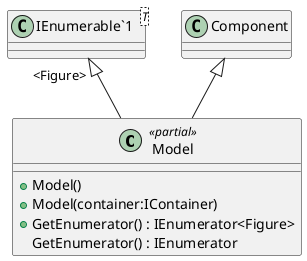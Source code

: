 @startuml
class Model <<partial>> {
    + Model()
    + Model(container:IContainer)
    + GetEnumerator() : IEnumerator<Figure>
    GetEnumerator() : IEnumerator
}
class "IEnumerable`1"<T> {
}
Component <|-- Model
"IEnumerable`1" "<Figure>" <|-- Model
@enduml
